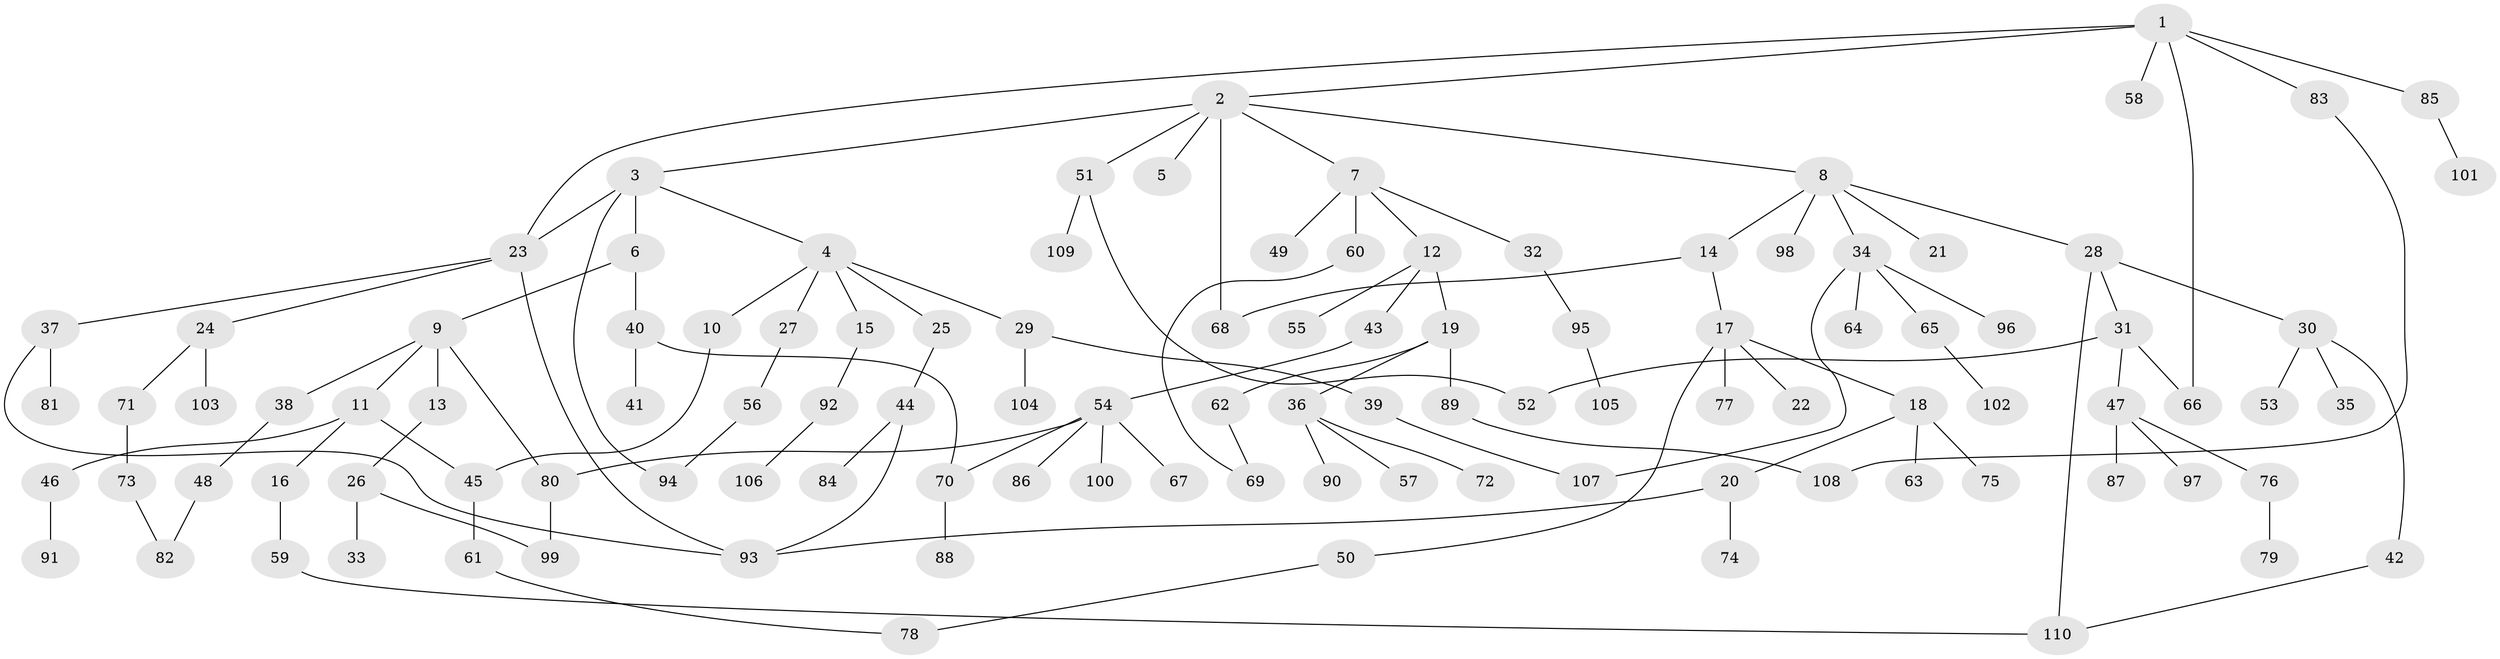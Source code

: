 // Generated by graph-tools (version 1.1) at 2025/34/03/09/25 02:34:26]
// undirected, 110 vertices, 128 edges
graph export_dot {
graph [start="1"]
  node [color=gray90,style=filled];
  1;
  2;
  3;
  4;
  5;
  6;
  7;
  8;
  9;
  10;
  11;
  12;
  13;
  14;
  15;
  16;
  17;
  18;
  19;
  20;
  21;
  22;
  23;
  24;
  25;
  26;
  27;
  28;
  29;
  30;
  31;
  32;
  33;
  34;
  35;
  36;
  37;
  38;
  39;
  40;
  41;
  42;
  43;
  44;
  45;
  46;
  47;
  48;
  49;
  50;
  51;
  52;
  53;
  54;
  55;
  56;
  57;
  58;
  59;
  60;
  61;
  62;
  63;
  64;
  65;
  66;
  67;
  68;
  69;
  70;
  71;
  72;
  73;
  74;
  75;
  76;
  77;
  78;
  79;
  80;
  81;
  82;
  83;
  84;
  85;
  86;
  87;
  88;
  89;
  90;
  91;
  92;
  93;
  94;
  95;
  96;
  97;
  98;
  99;
  100;
  101;
  102;
  103;
  104;
  105;
  106;
  107;
  108;
  109;
  110;
  1 -- 2;
  1 -- 58;
  1 -- 66;
  1 -- 83;
  1 -- 85;
  1 -- 23;
  2 -- 3;
  2 -- 5;
  2 -- 7;
  2 -- 8;
  2 -- 51;
  2 -- 68;
  3 -- 4;
  3 -- 6;
  3 -- 23;
  3 -- 94;
  4 -- 10;
  4 -- 15;
  4 -- 25;
  4 -- 27;
  4 -- 29;
  6 -- 9;
  6 -- 40;
  7 -- 12;
  7 -- 32;
  7 -- 49;
  7 -- 60;
  8 -- 14;
  8 -- 21;
  8 -- 28;
  8 -- 34;
  8 -- 98;
  9 -- 11;
  9 -- 13;
  9 -- 38;
  9 -- 80;
  10 -- 45;
  11 -- 16;
  11 -- 45;
  11 -- 46;
  12 -- 19;
  12 -- 43;
  12 -- 55;
  13 -- 26;
  14 -- 17;
  14 -- 68;
  15 -- 92;
  16 -- 59;
  17 -- 18;
  17 -- 22;
  17 -- 50;
  17 -- 77;
  18 -- 20;
  18 -- 63;
  18 -- 75;
  19 -- 36;
  19 -- 62;
  19 -- 89;
  20 -- 74;
  20 -- 93;
  23 -- 24;
  23 -- 37;
  23 -- 93;
  24 -- 71;
  24 -- 103;
  25 -- 44;
  26 -- 33;
  26 -- 99;
  27 -- 56;
  28 -- 30;
  28 -- 31;
  28 -- 110;
  29 -- 39;
  29 -- 104;
  30 -- 35;
  30 -- 42;
  30 -- 53;
  31 -- 47;
  31 -- 52;
  31 -- 66;
  32 -- 95;
  34 -- 64;
  34 -- 65;
  34 -- 96;
  34 -- 107;
  36 -- 57;
  36 -- 72;
  36 -- 90;
  37 -- 81;
  37 -- 93;
  38 -- 48;
  39 -- 107;
  40 -- 41;
  40 -- 70;
  42 -- 110;
  43 -- 54;
  44 -- 84;
  44 -- 93;
  45 -- 61;
  46 -- 91;
  47 -- 76;
  47 -- 87;
  47 -- 97;
  48 -- 82;
  50 -- 78;
  51 -- 52;
  51 -- 109;
  54 -- 67;
  54 -- 70;
  54 -- 80;
  54 -- 86;
  54 -- 100;
  56 -- 94;
  59 -- 110;
  60 -- 69;
  61 -- 78;
  62 -- 69;
  65 -- 102;
  70 -- 88;
  71 -- 73;
  73 -- 82;
  76 -- 79;
  80 -- 99;
  83 -- 108;
  85 -- 101;
  89 -- 108;
  92 -- 106;
  95 -- 105;
}

